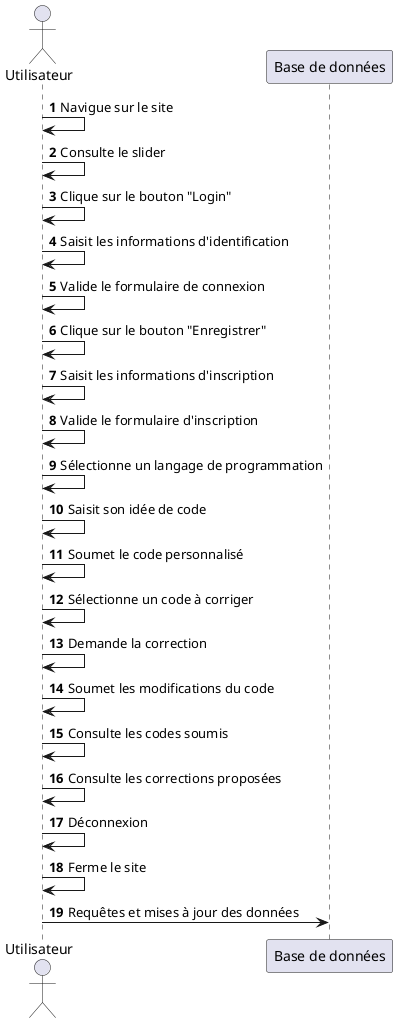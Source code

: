 @startuml

actor Utilisateur
participant "Base de données"

autonumber

Utilisateur -> Utilisateur: Navigue sur le site
Utilisateur -> Utilisateur: Consulte le slider

Utilisateur -> Utilisateur: Clique sur le bouton "Login"
Utilisateur -> Utilisateur: Saisit les informations d'identification
Utilisateur -> Utilisateur: Valide le formulaire de connexion

Utilisateur -> Utilisateur: Clique sur le bouton "Enregistrer"
Utilisateur -> Utilisateur: Saisit les informations d'inscription
Utilisateur -> Utilisateur: Valide le formulaire d'inscription

Utilisateur -> Utilisateur: Sélectionne un langage de programmation
Utilisateur -> Utilisateur: Saisit son idée de code
Utilisateur -> Utilisateur: Soumet le code personnalisé

Utilisateur -> Utilisateur: Sélectionne un code à corriger
Utilisateur -> Utilisateur: Demande la correction
Utilisateur -> Utilisateur: Soumet les modifications du code

Utilisateur -> Utilisateur: Consulte les codes soumis
Utilisateur -> Utilisateur: Consulte les corrections proposées

Utilisateur -> Utilisateur: Déconnexion

Utilisateur -> Utilisateur: Ferme le site

Utilisateur -> "Base de données": Requêtes et mises à jour des données

@enduml

